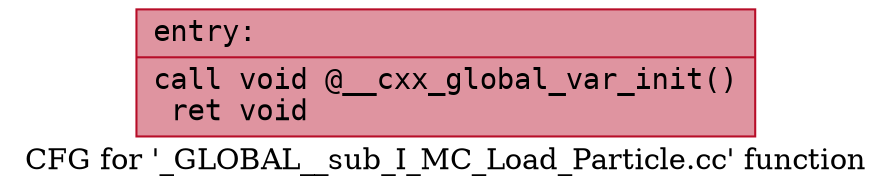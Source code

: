 digraph "CFG for '_GLOBAL__sub_I_MC_Load_Particle.cc' function" {
	label="CFG for '_GLOBAL__sub_I_MC_Load_Particle.cc' function";

	Node0x556456cb2230 [shape=record,color="#b70d28ff", style=filled, fillcolor="#b70d2870" fontname="Courier",label="{entry:\l|  call void @__cxx_global_var_init()\l  ret void\l}"];
}
